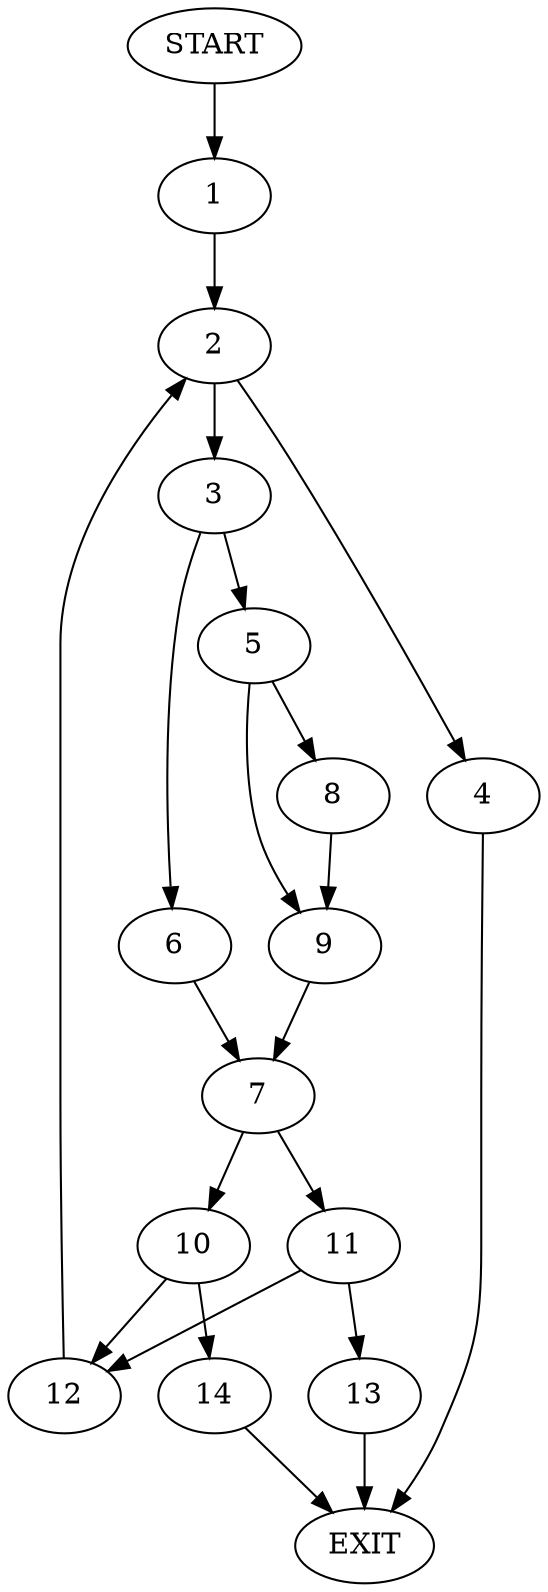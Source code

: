 digraph {
0 [label="START"]
15 [label="EXIT"]
0 -> 1
1 -> 2
2 -> 3
2 -> 4
4 -> 15
3 -> 5
3 -> 6
6 -> 7
5 -> 8
5 -> 9
7 -> 10
7 -> 11
9 -> 7
8 -> 9
11 -> 12
11 -> 13
10 -> 12
10 -> 14
12 -> 2
13 -> 15
14 -> 15
}

